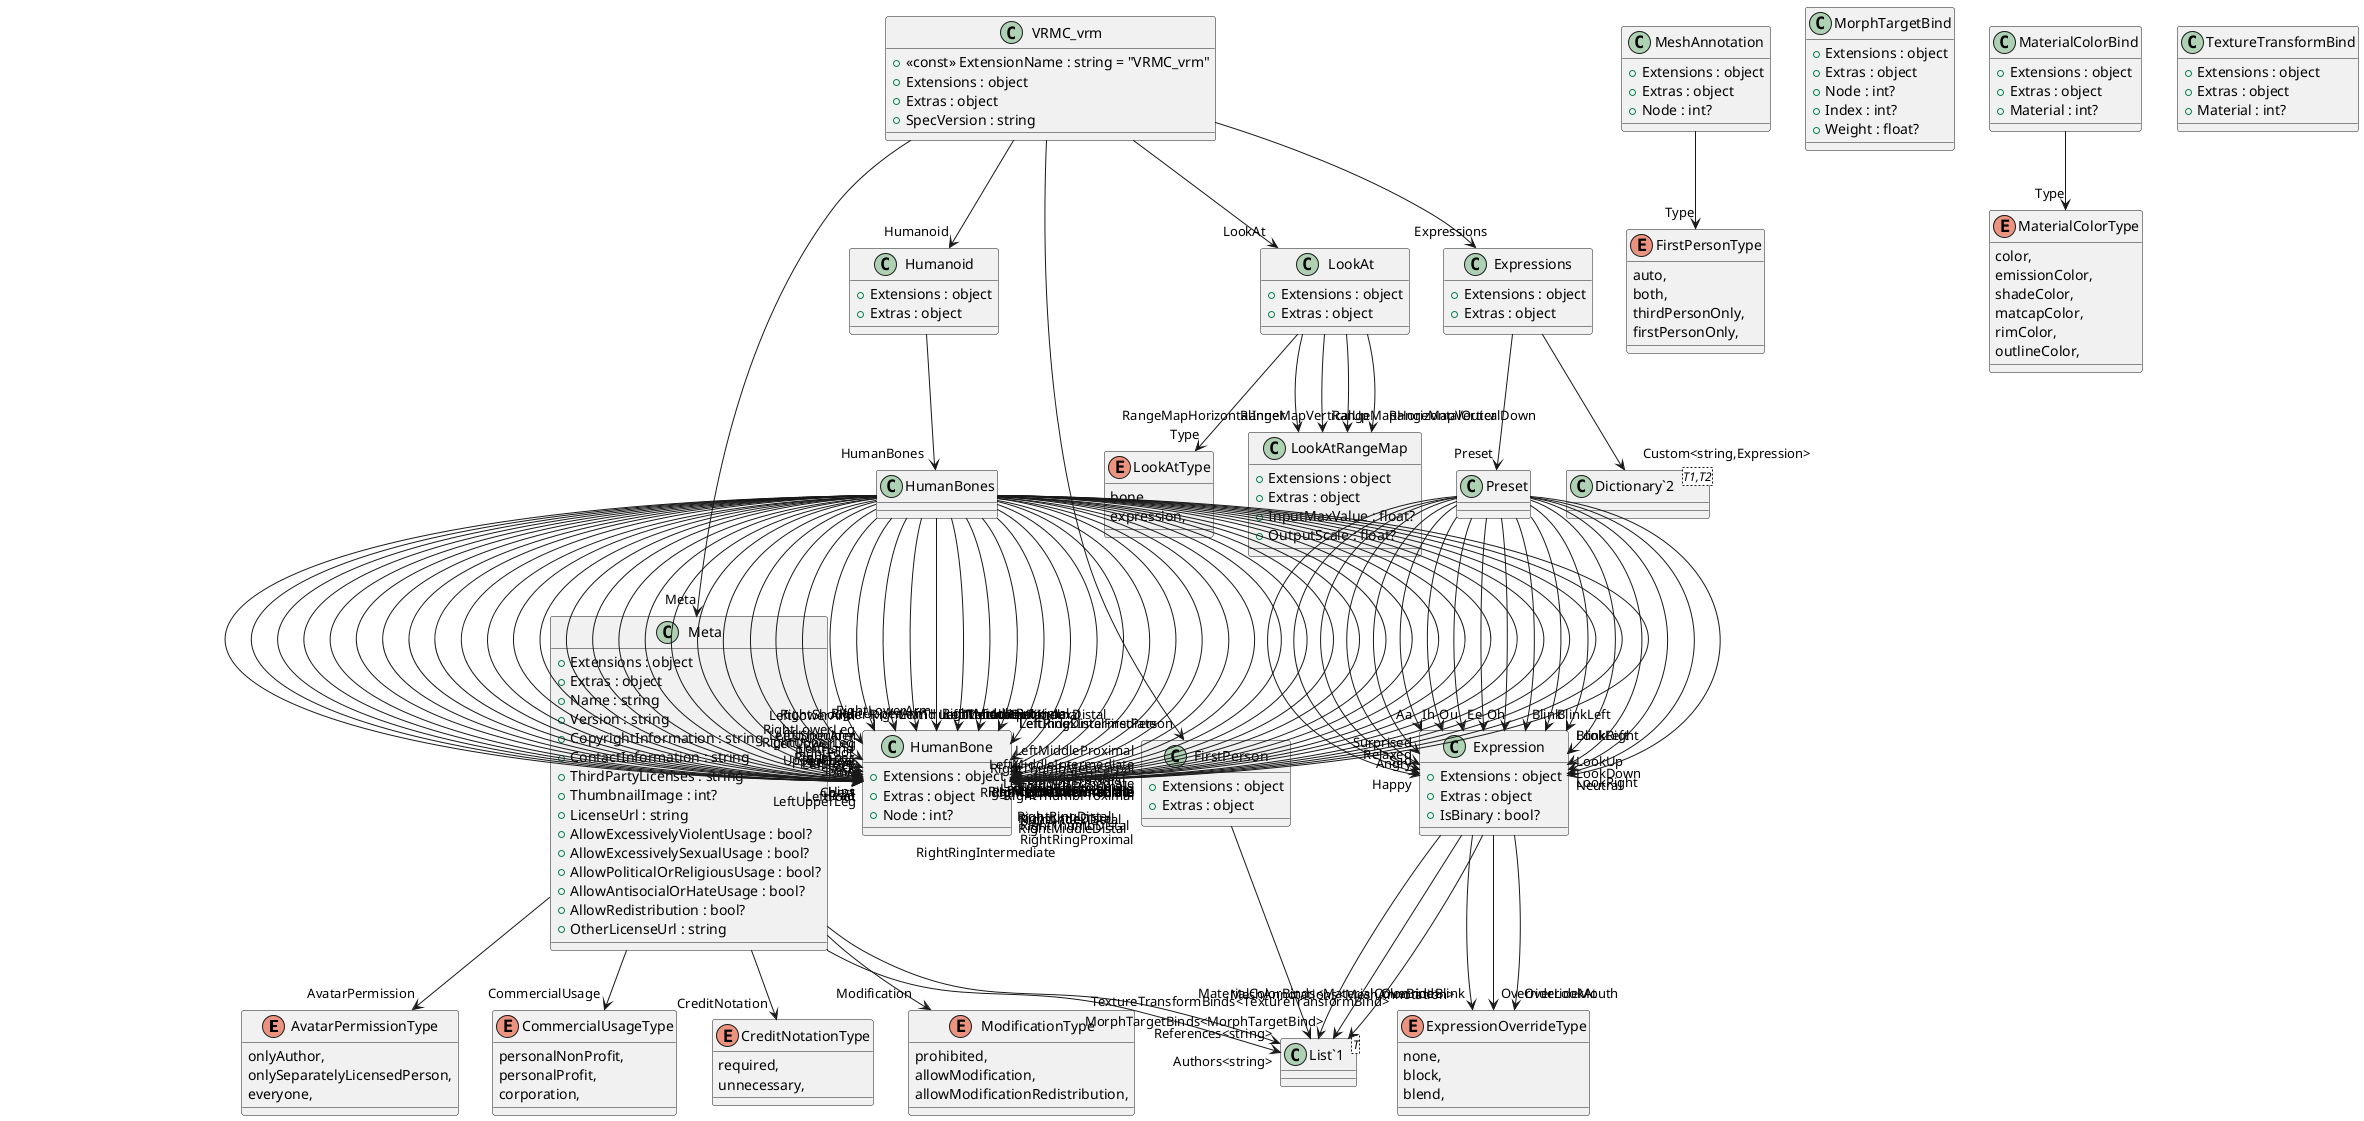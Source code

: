 @startuml
enum AvatarPermissionType {
    onlyAuthor,
    onlySeparatelyLicensedPerson,
    everyone,
}
enum CommercialUsageType {
    personalNonProfit,
    personalProfit,
    corporation,
}
enum CreditNotationType {
    required,
    unnecessary,
}
enum ModificationType {
    prohibited,
    allowModification,
    allowModificationRedistribution,
}
class Meta {
    + Extensions : object
    + Extras : object
    + Name : string
    + Version : string
    + CopyrightInformation : string
    + ContactInformation : string
    + ThirdPartyLicenses : string
    + ThumbnailImage : int?
    + LicenseUrl : string
    + AllowExcessivelyViolentUsage : bool?
    + AllowExcessivelySexualUsage : bool?
    + AllowPoliticalOrReligiousUsage : bool?
    + AllowAntisocialOrHateUsage : bool?
    + AllowRedistribution : bool?
    + OtherLicenseUrl : string
}
class HumanBone {
    + Extensions : object
    + Extras : object
    + Node : int?
}
class HumanBones {
}
class Humanoid {
    + Extensions : object
    + Extras : object
}
enum FirstPersonType {
    auto,
    both,
    thirdPersonOnly,
    firstPersonOnly,
}
class MeshAnnotation {
    + Extensions : object
    + Extras : object
    + Node : int?
}
class FirstPerson {
    + Extensions : object
    + Extras : object
}
enum LookAtType {
    bone,
    expression,
}
class LookAtRangeMap {
    + Extensions : object
    + Extras : object
    + InputMaxValue : float?
    + OutputScale : float?
}
class LookAt {
    + Extensions : object
    + Extras : object
}
class MorphTargetBind {
    + Extensions : object
    + Extras : object
    + Node : int?
    + Index : int?
    + Weight : float?
}
enum MaterialColorType {
    color,
    emissionColor,
    shadeColor,
    matcapColor,
    rimColor,
    outlineColor,
}
class MaterialColorBind {
    + Extensions : object
    + Extras : object
    + Material : int?
}
class TextureTransformBind {
    + Extensions : object
    + Extras : object
    + Material : int?
}
enum ExpressionOverrideType {
    none,
    block,
    blend,
}
class Expression {
    + Extensions : object
    + Extras : object
    + IsBinary : bool?
}
class Preset {
}
class Expressions {
    + Extensions : object
    + Extras : object
}
class VRMC_vrm {
    + <<const>> ExtensionName : string = "VRMC_vrm"
    + Extensions : object
    + Extras : object
    + SpecVersion : string
}
class "List`1"<T> {
}
class "Dictionary`2"<T1,T2> {
}
Meta --> "Authors<string>" "List`1"
Meta --> "References<string>" "List`1"
Meta --> "AvatarPermission" AvatarPermissionType
Meta --> "CommercialUsage" CommercialUsageType
Meta --> "CreditNotation" CreditNotationType
Meta --> "Modification" ModificationType
HumanBones --> "Hips" HumanBone
HumanBones --> "Spine" HumanBone
HumanBones --> "Chest" HumanBone
HumanBones --> "UpperChest" HumanBone
HumanBones --> "Neck" HumanBone
HumanBones --> "Head" HumanBone
HumanBones --> "LeftEye" HumanBone
HumanBones --> "RightEye" HumanBone
HumanBones --> "Jaw" HumanBone
HumanBones --> "LeftUpperLeg" HumanBone
HumanBones --> "LeftLowerLeg" HumanBone
HumanBones --> "LeftFoot" HumanBone
HumanBones --> "LeftToes" HumanBone
HumanBones --> "RightUpperLeg" HumanBone
HumanBones --> "RightLowerLeg" HumanBone
HumanBones --> "RightFoot" HumanBone
HumanBones --> "RightToes" HumanBone
HumanBones --> "LeftShoulder" HumanBone
HumanBones --> "LeftUpperArm" HumanBone
HumanBones --> "LeftLowerArm" HumanBone
HumanBones --> "LeftHand" HumanBone
HumanBones --> "RightShoulder" HumanBone
HumanBones --> "RightUpperArm" HumanBone
HumanBones --> "RightLowerArm" HumanBone
HumanBones --> "RightHand" HumanBone
HumanBones --> "LeftThumbMetacarpal" HumanBone
HumanBones --> "LeftThumbProximal" HumanBone
HumanBones --> "LeftThumbDistal" HumanBone
HumanBones --> "LeftIndexProximal" HumanBone
HumanBones --> "LeftIndexIntermediate" HumanBone
HumanBones --> "LeftIndexDistal" HumanBone
HumanBones --> "LeftMiddleProximal" HumanBone
HumanBones --> "LeftMiddleIntermediate" HumanBone
HumanBones --> "LeftMiddleDistal" HumanBone
HumanBones --> "LeftRingProximal" HumanBone
HumanBones --> "LeftRingIntermediate" HumanBone
HumanBones --> "LeftRingDistal" HumanBone
HumanBones --> "LeftLittleProximal" HumanBone
HumanBones --> "LeftLittleIntermediate" HumanBone
HumanBones --> "LeftLittleDistal" HumanBone
HumanBones --> "RightThumbMetacarpal" HumanBone
HumanBones --> "RightThumbProximal" HumanBone
HumanBones --> "RightThumbDistal" HumanBone
HumanBones --> "RightIndexProximal" HumanBone
HumanBones --> "RightIndexIntermediate" HumanBone
HumanBones --> "RightIndexDistal" HumanBone
HumanBones --> "RightMiddleProximal" HumanBone
HumanBones --> "RightMiddleIntermediate" HumanBone
HumanBones --> "RightMiddleDistal" HumanBone
HumanBones --> "RightRingProximal" HumanBone
HumanBones --> "RightRingIntermediate" HumanBone
HumanBones --> "RightRingDistal" HumanBone
HumanBones --> "RightLittleProximal" HumanBone
HumanBones --> "RightLittleIntermediate" HumanBone
HumanBones --> "RightLittleDistal" HumanBone
Humanoid --> "HumanBones" HumanBones
MeshAnnotation --> "Type" FirstPersonType
FirstPerson --> "MeshAnnotations<MeshAnnotation>" "List`1"
LookAt --> "Type" LookAtType
LookAt --> "RangeMapHorizontalInner" LookAtRangeMap
LookAt --> "RangeMapHorizontalOuter" LookAtRangeMap
LookAt --> "RangeMapVerticalDown" LookAtRangeMap
LookAt --> "RangeMapVerticalUp" LookAtRangeMap
MaterialColorBind --> "Type" MaterialColorType
Expression --> "MorphTargetBinds<MorphTargetBind>" "List`1"
Expression --> "MaterialColorBinds<MaterialColorBind>" "List`1"
Expression --> "TextureTransformBinds<TextureTransformBind>" "List`1"
Expression --> "OverrideBlink" ExpressionOverrideType
Expression --> "OverrideLookAt" ExpressionOverrideType
Expression --> "OverrideMouth" ExpressionOverrideType
Preset --> "Happy" Expression
Preset --> "Angry" Expression
Preset --> "Sad" Expression
Preset --> "Relaxed" Expression
Preset --> "Surprised" Expression
Preset --> "Aa" Expression
Preset --> "Ih" Expression
Preset --> "Ou" Expression
Preset --> "Ee" Expression
Preset --> "Oh" Expression
Preset --> "Blink" Expression
Preset --> "BlinkLeft" Expression
Preset --> "BlinkRight" Expression
Preset --> "LookUp" Expression
Preset --> "LookDown" Expression
Preset --> "LookLeft" Expression
Preset --> "LookRight" Expression
Preset --> "Neutral" Expression
Expressions --> "Preset" Preset
Expressions --> "Custom<string,Expression>" "Dictionary`2"
VRMC_vrm --> "Meta" Meta
VRMC_vrm --> "Humanoid" Humanoid
VRMC_vrm --> "FirstPerson" FirstPerson
VRMC_vrm --> "LookAt" LookAt
VRMC_vrm --> "Expressions" Expressions
@enduml
